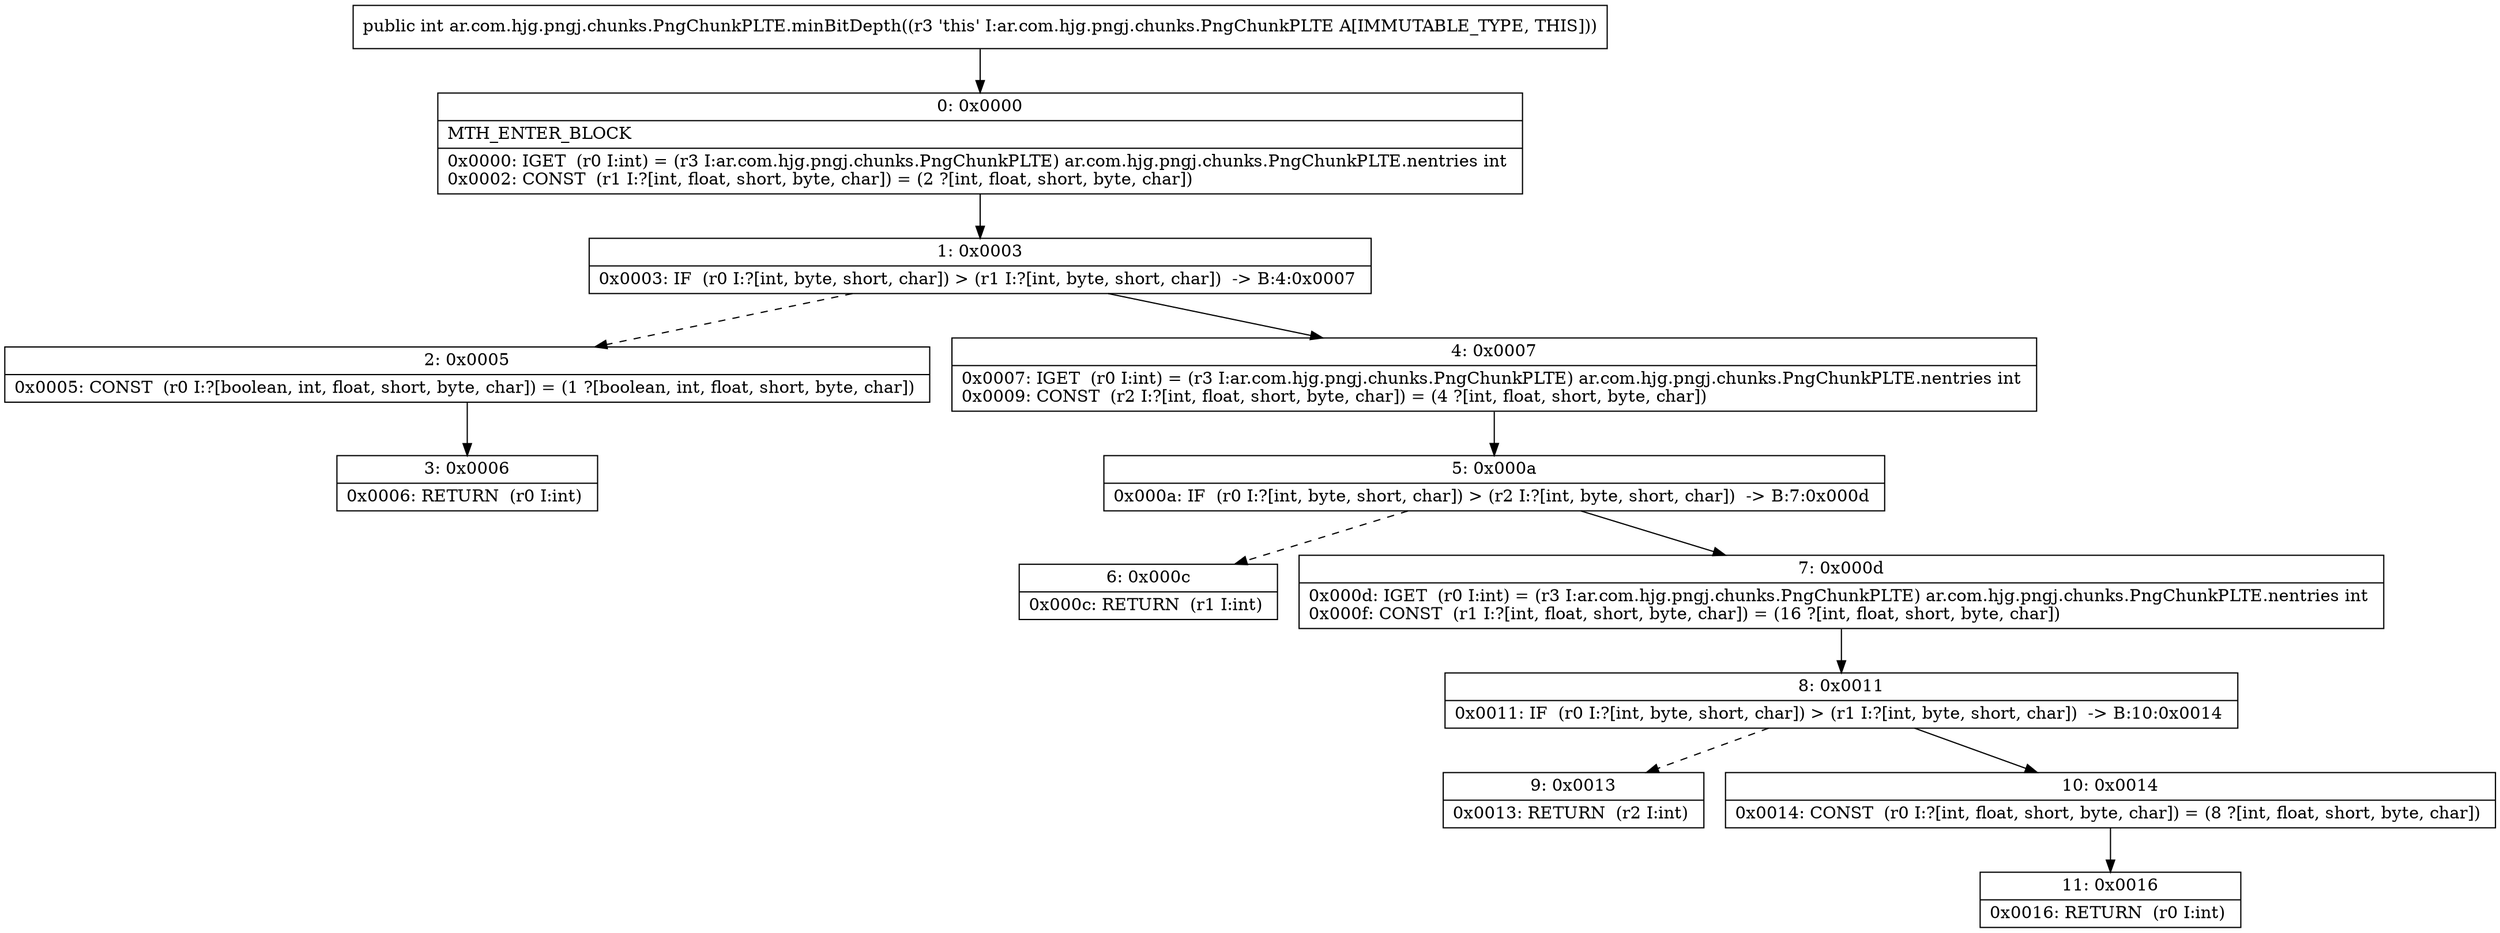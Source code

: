 digraph "CFG forar.com.hjg.pngj.chunks.PngChunkPLTE.minBitDepth()I" {
Node_0 [shape=record,label="{0\:\ 0x0000|MTH_ENTER_BLOCK\l|0x0000: IGET  (r0 I:int) = (r3 I:ar.com.hjg.pngj.chunks.PngChunkPLTE) ar.com.hjg.pngj.chunks.PngChunkPLTE.nentries int \l0x0002: CONST  (r1 I:?[int, float, short, byte, char]) = (2 ?[int, float, short, byte, char]) \l}"];
Node_1 [shape=record,label="{1\:\ 0x0003|0x0003: IF  (r0 I:?[int, byte, short, char]) \> (r1 I:?[int, byte, short, char])  \-\> B:4:0x0007 \l}"];
Node_2 [shape=record,label="{2\:\ 0x0005|0x0005: CONST  (r0 I:?[boolean, int, float, short, byte, char]) = (1 ?[boolean, int, float, short, byte, char]) \l}"];
Node_3 [shape=record,label="{3\:\ 0x0006|0x0006: RETURN  (r0 I:int) \l}"];
Node_4 [shape=record,label="{4\:\ 0x0007|0x0007: IGET  (r0 I:int) = (r3 I:ar.com.hjg.pngj.chunks.PngChunkPLTE) ar.com.hjg.pngj.chunks.PngChunkPLTE.nentries int \l0x0009: CONST  (r2 I:?[int, float, short, byte, char]) = (4 ?[int, float, short, byte, char]) \l}"];
Node_5 [shape=record,label="{5\:\ 0x000a|0x000a: IF  (r0 I:?[int, byte, short, char]) \> (r2 I:?[int, byte, short, char])  \-\> B:7:0x000d \l}"];
Node_6 [shape=record,label="{6\:\ 0x000c|0x000c: RETURN  (r1 I:int) \l}"];
Node_7 [shape=record,label="{7\:\ 0x000d|0x000d: IGET  (r0 I:int) = (r3 I:ar.com.hjg.pngj.chunks.PngChunkPLTE) ar.com.hjg.pngj.chunks.PngChunkPLTE.nentries int \l0x000f: CONST  (r1 I:?[int, float, short, byte, char]) = (16 ?[int, float, short, byte, char]) \l}"];
Node_8 [shape=record,label="{8\:\ 0x0011|0x0011: IF  (r0 I:?[int, byte, short, char]) \> (r1 I:?[int, byte, short, char])  \-\> B:10:0x0014 \l}"];
Node_9 [shape=record,label="{9\:\ 0x0013|0x0013: RETURN  (r2 I:int) \l}"];
Node_10 [shape=record,label="{10\:\ 0x0014|0x0014: CONST  (r0 I:?[int, float, short, byte, char]) = (8 ?[int, float, short, byte, char]) \l}"];
Node_11 [shape=record,label="{11\:\ 0x0016|0x0016: RETURN  (r0 I:int) \l}"];
MethodNode[shape=record,label="{public int ar.com.hjg.pngj.chunks.PngChunkPLTE.minBitDepth((r3 'this' I:ar.com.hjg.pngj.chunks.PngChunkPLTE A[IMMUTABLE_TYPE, THIS])) }"];
MethodNode -> Node_0;
Node_0 -> Node_1;
Node_1 -> Node_2[style=dashed];
Node_1 -> Node_4;
Node_2 -> Node_3;
Node_4 -> Node_5;
Node_5 -> Node_6[style=dashed];
Node_5 -> Node_7;
Node_7 -> Node_8;
Node_8 -> Node_9[style=dashed];
Node_8 -> Node_10;
Node_10 -> Node_11;
}

